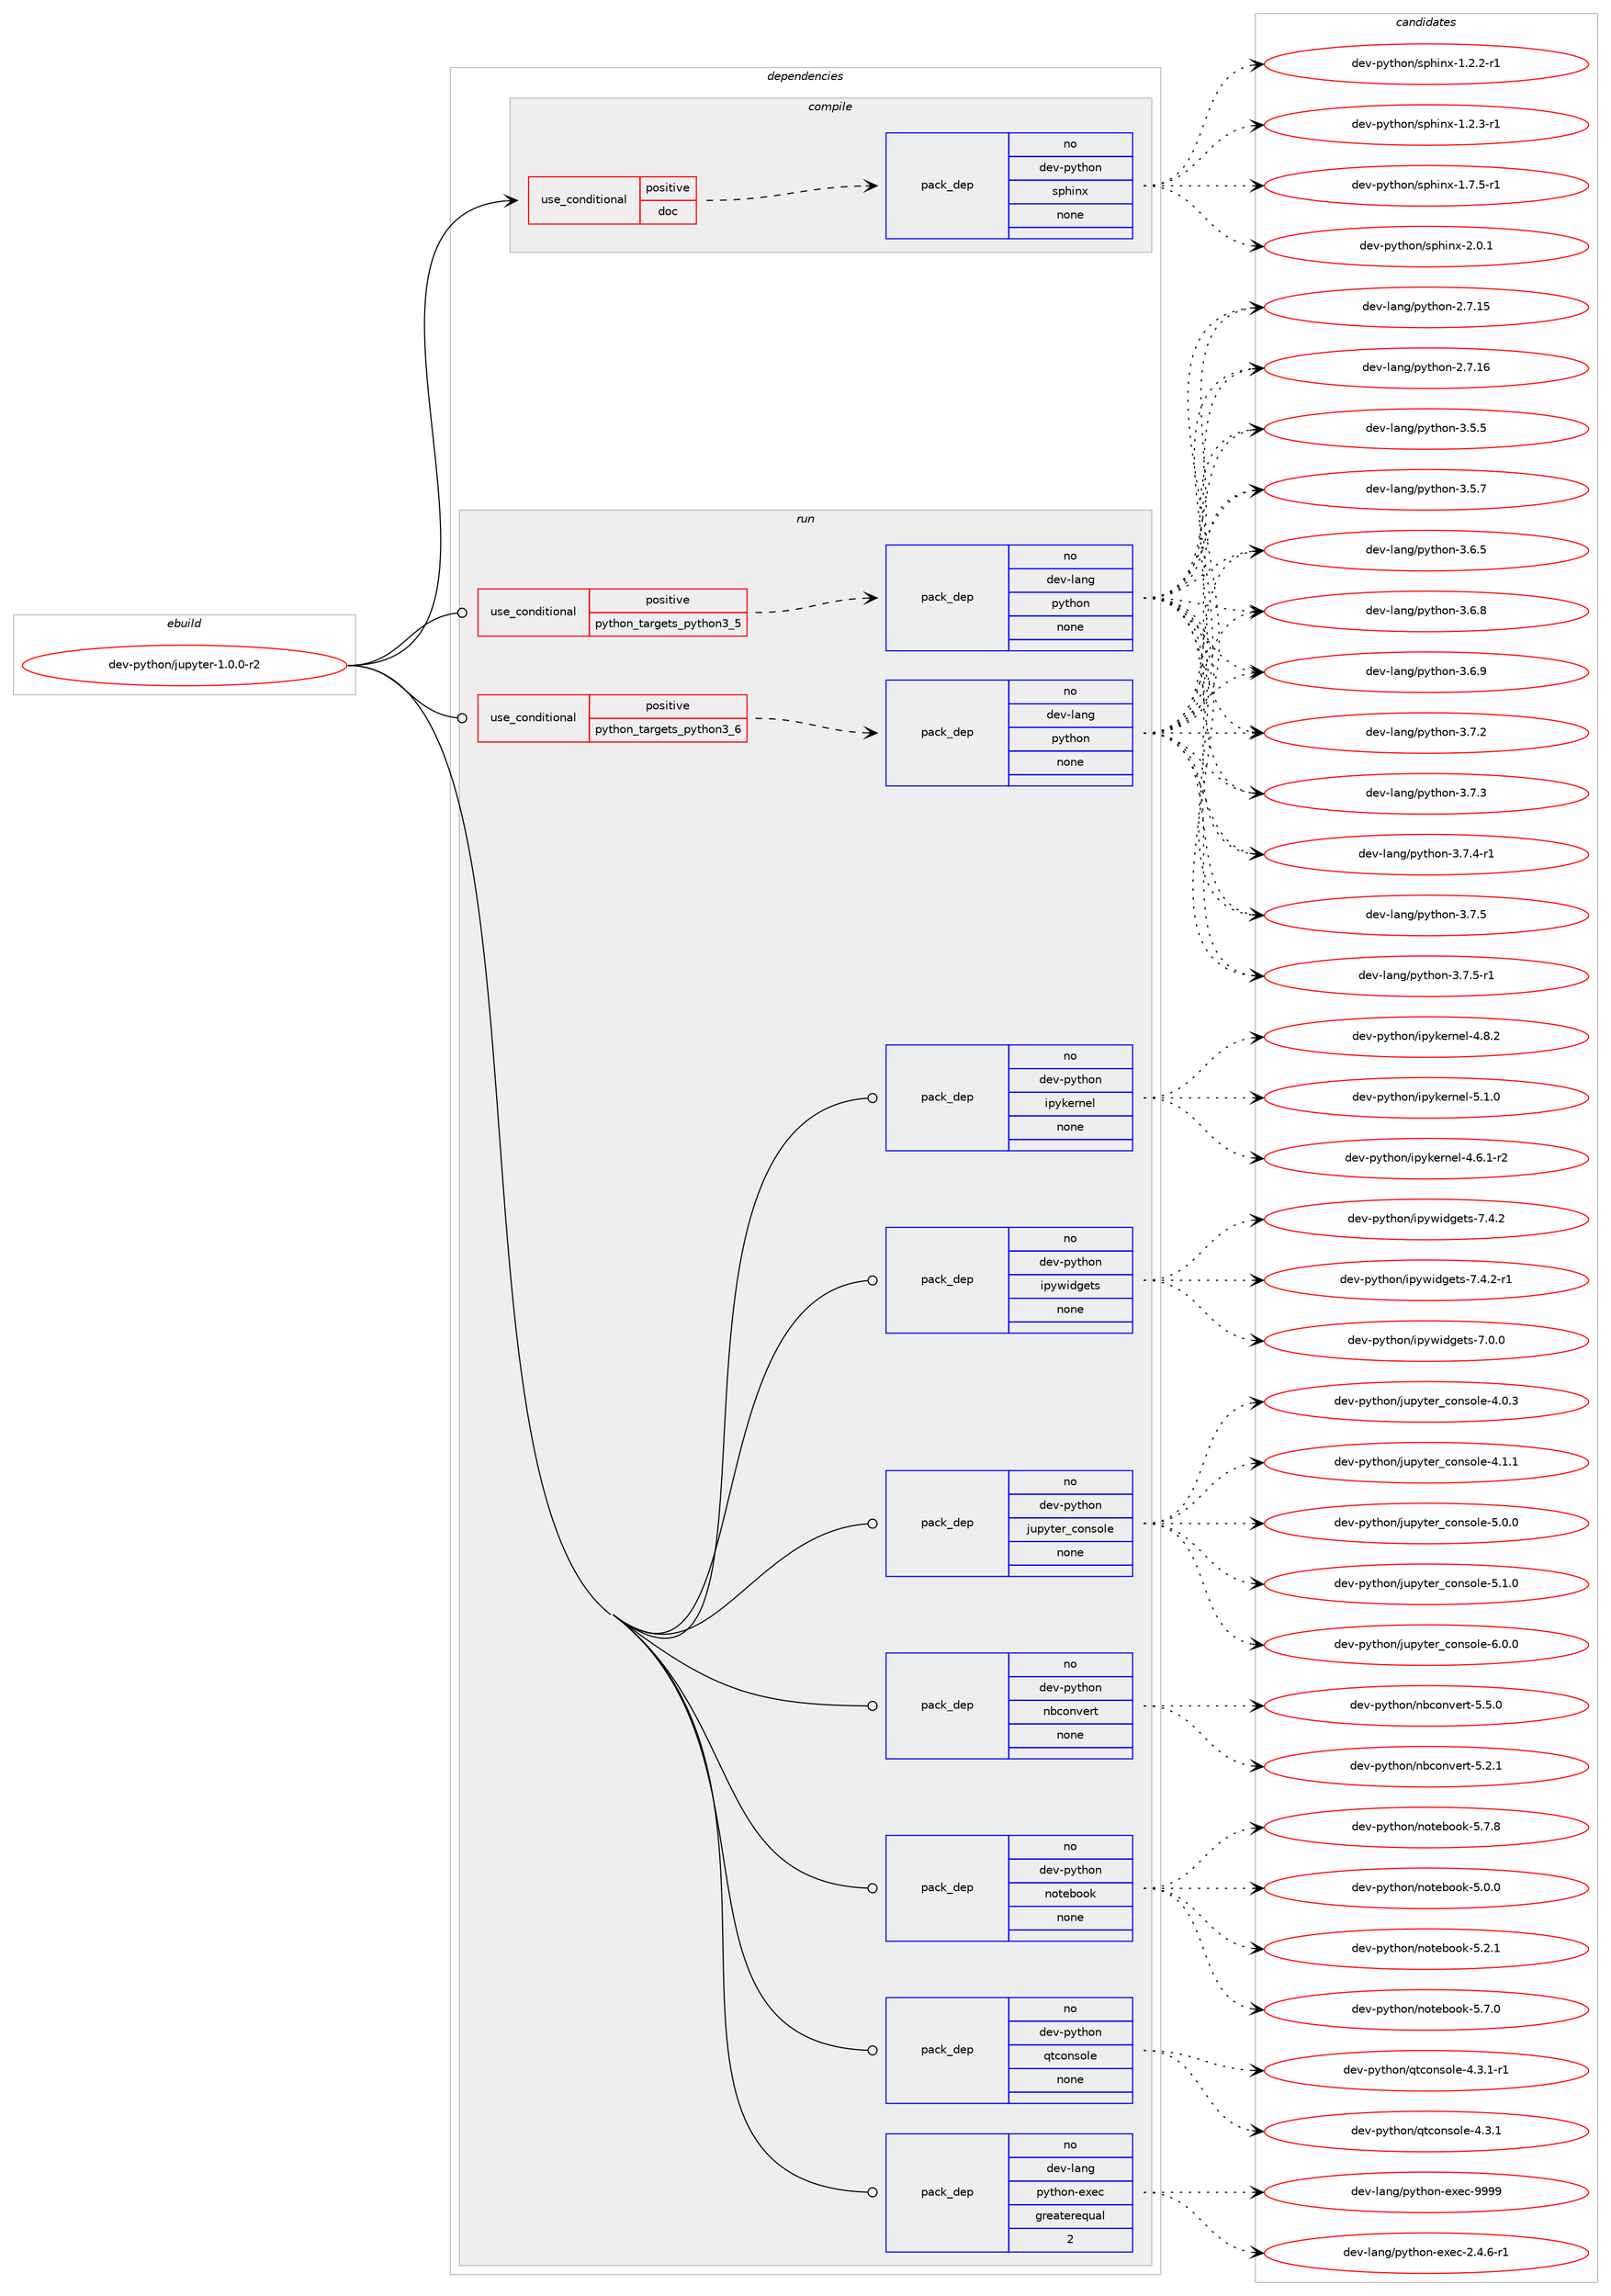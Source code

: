 digraph prolog {

# *************
# Graph options
# *************

newrank=true;
concentrate=true;
compound=true;
graph [rankdir=LR,fontname=Helvetica,fontsize=10,ranksep=1.5];#, ranksep=2.5, nodesep=0.2];
edge  [arrowhead=vee];
node  [fontname=Helvetica,fontsize=10];

# **********
# The ebuild
# **********

subgraph cluster_leftcol {
color=gray;
rank=same;
label=<<i>ebuild</i>>;
id [label="dev-python/jupyter-1.0.0-r2", color=red, width=4, href="../dev-python/jupyter-1.0.0-r2.svg"];
}

# ****************
# The dependencies
# ****************

subgraph cluster_midcol {
color=gray;
label=<<i>dependencies</i>>;
subgraph cluster_compile {
fillcolor="#eeeeee";
style=filled;
label=<<i>compile</i>>;
subgraph cond141630 {
dependency611789 [label=<<TABLE BORDER="0" CELLBORDER="1" CELLSPACING="0" CELLPADDING="4"><TR><TD ROWSPAN="3" CELLPADDING="10">use_conditional</TD></TR><TR><TD>positive</TD></TR><TR><TD>doc</TD></TR></TABLE>>, shape=none, color=red];
subgraph pack458356 {
dependency611790 [label=<<TABLE BORDER="0" CELLBORDER="1" CELLSPACING="0" CELLPADDING="4" WIDTH="220"><TR><TD ROWSPAN="6" CELLPADDING="30">pack_dep</TD></TR><TR><TD WIDTH="110">no</TD></TR><TR><TD>dev-python</TD></TR><TR><TD>sphinx</TD></TR><TR><TD>none</TD></TR><TR><TD></TD></TR></TABLE>>, shape=none, color=blue];
}
dependency611789:e -> dependency611790:w [weight=20,style="dashed",arrowhead="vee"];
}
id:e -> dependency611789:w [weight=20,style="solid",arrowhead="vee"];
}
subgraph cluster_compileandrun {
fillcolor="#eeeeee";
style=filled;
label=<<i>compile and run</i>>;
}
subgraph cluster_run {
fillcolor="#eeeeee";
style=filled;
label=<<i>run</i>>;
subgraph cond141631 {
dependency611791 [label=<<TABLE BORDER="0" CELLBORDER="1" CELLSPACING="0" CELLPADDING="4"><TR><TD ROWSPAN="3" CELLPADDING="10">use_conditional</TD></TR><TR><TD>positive</TD></TR><TR><TD>python_targets_python3_5</TD></TR></TABLE>>, shape=none, color=red];
subgraph pack458357 {
dependency611792 [label=<<TABLE BORDER="0" CELLBORDER="1" CELLSPACING="0" CELLPADDING="4" WIDTH="220"><TR><TD ROWSPAN="6" CELLPADDING="30">pack_dep</TD></TR><TR><TD WIDTH="110">no</TD></TR><TR><TD>dev-lang</TD></TR><TR><TD>python</TD></TR><TR><TD>none</TD></TR><TR><TD></TD></TR></TABLE>>, shape=none, color=blue];
}
dependency611791:e -> dependency611792:w [weight=20,style="dashed",arrowhead="vee"];
}
id:e -> dependency611791:w [weight=20,style="solid",arrowhead="odot"];
subgraph cond141632 {
dependency611793 [label=<<TABLE BORDER="0" CELLBORDER="1" CELLSPACING="0" CELLPADDING="4"><TR><TD ROWSPAN="3" CELLPADDING="10">use_conditional</TD></TR><TR><TD>positive</TD></TR><TR><TD>python_targets_python3_6</TD></TR></TABLE>>, shape=none, color=red];
subgraph pack458358 {
dependency611794 [label=<<TABLE BORDER="0" CELLBORDER="1" CELLSPACING="0" CELLPADDING="4" WIDTH="220"><TR><TD ROWSPAN="6" CELLPADDING="30">pack_dep</TD></TR><TR><TD WIDTH="110">no</TD></TR><TR><TD>dev-lang</TD></TR><TR><TD>python</TD></TR><TR><TD>none</TD></TR><TR><TD></TD></TR></TABLE>>, shape=none, color=blue];
}
dependency611793:e -> dependency611794:w [weight=20,style="dashed",arrowhead="vee"];
}
id:e -> dependency611793:w [weight=20,style="solid",arrowhead="odot"];
subgraph pack458359 {
dependency611795 [label=<<TABLE BORDER="0" CELLBORDER="1" CELLSPACING="0" CELLPADDING="4" WIDTH="220"><TR><TD ROWSPAN="6" CELLPADDING="30">pack_dep</TD></TR><TR><TD WIDTH="110">no</TD></TR><TR><TD>dev-lang</TD></TR><TR><TD>python-exec</TD></TR><TR><TD>greaterequal</TD></TR><TR><TD>2</TD></TR></TABLE>>, shape=none, color=blue];
}
id:e -> dependency611795:w [weight=20,style="solid",arrowhead="odot"];
subgraph pack458360 {
dependency611796 [label=<<TABLE BORDER="0" CELLBORDER="1" CELLSPACING="0" CELLPADDING="4" WIDTH="220"><TR><TD ROWSPAN="6" CELLPADDING="30">pack_dep</TD></TR><TR><TD WIDTH="110">no</TD></TR><TR><TD>dev-python</TD></TR><TR><TD>ipykernel</TD></TR><TR><TD>none</TD></TR><TR><TD></TD></TR></TABLE>>, shape=none, color=blue];
}
id:e -> dependency611796:w [weight=20,style="solid",arrowhead="odot"];
subgraph pack458361 {
dependency611797 [label=<<TABLE BORDER="0" CELLBORDER="1" CELLSPACING="0" CELLPADDING="4" WIDTH="220"><TR><TD ROWSPAN="6" CELLPADDING="30">pack_dep</TD></TR><TR><TD WIDTH="110">no</TD></TR><TR><TD>dev-python</TD></TR><TR><TD>ipywidgets</TD></TR><TR><TD>none</TD></TR><TR><TD></TD></TR></TABLE>>, shape=none, color=blue];
}
id:e -> dependency611797:w [weight=20,style="solid",arrowhead="odot"];
subgraph pack458362 {
dependency611798 [label=<<TABLE BORDER="0" CELLBORDER="1" CELLSPACING="0" CELLPADDING="4" WIDTH="220"><TR><TD ROWSPAN="6" CELLPADDING="30">pack_dep</TD></TR><TR><TD WIDTH="110">no</TD></TR><TR><TD>dev-python</TD></TR><TR><TD>jupyter_console</TD></TR><TR><TD>none</TD></TR><TR><TD></TD></TR></TABLE>>, shape=none, color=blue];
}
id:e -> dependency611798:w [weight=20,style="solid",arrowhead="odot"];
subgraph pack458363 {
dependency611799 [label=<<TABLE BORDER="0" CELLBORDER="1" CELLSPACING="0" CELLPADDING="4" WIDTH="220"><TR><TD ROWSPAN="6" CELLPADDING="30">pack_dep</TD></TR><TR><TD WIDTH="110">no</TD></TR><TR><TD>dev-python</TD></TR><TR><TD>nbconvert</TD></TR><TR><TD>none</TD></TR><TR><TD></TD></TR></TABLE>>, shape=none, color=blue];
}
id:e -> dependency611799:w [weight=20,style="solid",arrowhead="odot"];
subgraph pack458364 {
dependency611800 [label=<<TABLE BORDER="0" CELLBORDER="1" CELLSPACING="0" CELLPADDING="4" WIDTH="220"><TR><TD ROWSPAN="6" CELLPADDING="30">pack_dep</TD></TR><TR><TD WIDTH="110">no</TD></TR><TR><TD>dev-python</TD></TR><TR><TD>notebook</TD></TR><TR><TD>none</TD></TR><TR><TD></TD></TR></TABLE>>, shape=none, color=blue];
}
id:e -> dependency611800:w [weight=20,style="solid",arrowhead="odot"];
subgraph pack458365 {
dependency611801 [label=<<TABLE BORDER="0" CELLBORDER="1" CELLSPACING="0" CELLPADDING="4" WIDTH="220"><TR><TD ROWSPAN="6" CELLPADDING="30">pack_dep</TD></TR><TR><TD WIDTH="110">no</TD></TR><TR><TD>dev-python</TD></TR><TR><TD>qtconsole</TD></TR><TR><TD>none</TD></TR><TR><TD></TD></TR></TABLE>>, shape=none, color=blue];
}
id:e -> dependency611801:w [weight=20,style="solid",arrowhead="odot"];
}
}

# **************
# The candidates
# **************

subgraph cluster_choices {
rank=same;
color=gray;
label=<<i>candidates</i>>;

subgraph choice458356 {
color=black;
nodesep=1;
choice10010111845112121116104111110471151121041051101204549465046504511449 [label="dev-python/sphinx-1.2.2-r1", color=red, width=4,href="../dev-python/sphinx-1.2.2-r1.svg"];
choice10010111845112121116104111110471151121041051101204549465046514511449 [label="dev-python/sphinx-1.2.3-r1", color=red, width=4,href="../dev-python/sphinx-1.2.3-r1.svg"];
choice10010111845112121116104111110471151121041051101204549465546534511449 [label="dev-python/sphinx-1.7.5-r1", color=red, width=4,href="../dev-python/sphinx-1.7.5-r1.svg"];
choice1001011184511212111610411111047115112104105110120455046484649 [label="dev-python/sphinx-2.0.1", color=red, width=4,href="../dev-python/sphinx-2.0.1.svg"];
dependency611790:e -> choice10010111845112121116104111110471151121041051101204549465046504511449:w [style=dotted,weight="100"];
dependency611790:e -> choice10010111845112121116104111110471151121041051101204549465046514511449:w [style=dotted,weight="100"];
dependency611790:e -> choice10010111845112121116104111110471151121041051101204549465546534511449:w [style=dotted,weight="100"];
dependency611790:e -> choice1001011184511212111610411111047115112104105110120455046484649:w [style=dotted,weight="100"];
}
subgraph choice458357 {
color=black;
nodesep=1;
choice10010111845108971101034711212111610411111045504655464953 [label="dev-lang/python-2.7.15", color=red, width=4,href="../dev-lang/python-2.7.15.svg"];
choice10010111845108971101034711212111610411111045504655464954 [label="dev-lang/python-2.7.16", color=red, width=4,href="../dev-lang/python-2.7.16.svg"];
choice100101118451089711010347112121116104111110455146534653 [label="dev-lang/python-3.5.5", color=red, width=4,href="../dev-lang/python-3.5.5.svg"];
choice100101118451089711010347112121116104111110455146534655 [label="dev-lang/python-3.5.7", color=red, width=4,href="../dev-lang/python-3.5.7.svg"];
choice100101118451089711010347112121116104111110455146544653 [label="dev-lang/python-3.6.5", color=red, width=4,href="../dev-lang/python-3.6.5.svg"];
choice100101118451089711010347112121116104111110455146544656 [label="dev-lang/python-3.6.8", color=red, width=4,href="../dev-lang/python-3.6.8.svg"];
choice100101118451089711010347112121116104111110455146544657 [label="dev-lang/python-3.6.9", color=red, width=4,href="../dev-lang/python-3.6.9.svg"];
choice100101118451089711010347112121116104111110455146554650 [label="dev-lang/python-3.7.2", color=red, width=4,href="../dev-lang/python-3.7.2.svg"];
choice100101118451089711010347112121116104111110455146554651 [label="dev-lang/python-3.7.3", color=red, width=4,href="../dev-lang/python-3.7.3.svg"];
choice1001011184510897110103471121211161041111104551465546524511449 [label="dev-lang/python-3.7.4-r1", color=red, width=4,href="../dev-lang/python-3.7.4-r1.svg"];
choice100101118451089711010347112121116104111110455146554653 [label="dev-lang/python-3.7.5", color=red, width=4,href="../dev-lang/python-3.7.5.svg"];
choice1001011184510897110103471121211161041111104551465546534511449 [label="dev-lang/python-3.7.5-r1", color=red, width=4,href="../dev-lang/python-3.7.5-r1.svg"];
dependency611792:e -> choice10010111845108971101034711212111610411111045504655464953:w [style=dotted,weight="100"];
dependency611792:e -> choice10010111845108971101034711212111610411111045504655464954:w [style=dotted,weight="100"];
dependency611792:e -> choice100101118451089711010347112121116104111110455146534653:w [style=dotted,weight="100"];
dependency611792:e -> choice100101118451089711010347112121116104111110455146534655:w [style=dotted,weight="100"];
dependency611792:e -> choice100101118451089711010347112121116104111110455146544653:w [style=dotted,weight="100"];
dependency611792:e -> choice100101118451089711010347112121116104111110455146544656:w [style=dotted,weight="100"];
dependency611792:e -> choice100101118451089711010347112121116104111110455146544657:w [style=dotted,weight="100"];
dependency611792:e -> choice100101118451089711010347112121116104111110455146554650:w [style=dotted,weight="100"];
dependency611792:e -> choice100101118451089711010347112121116104111110455146554651:w [style=dotted,weight="100"];
dependency611792:e -> choice1001011184510897110103471121211161041111104551465546524511449:w [style=dotted,weight="100"];
dependency611792:e -> choice100101118451089711010347112121116104111110455146554653:w [style=dotted,weight="100"];
dependency611792:e -> choice1001011184510897110103471121211161041111104551465546534511449:w [style=dotted,weight="100"];
}
subgraph choice458358 {
color=black;
nodesep=1;
choice10010111845108971101034711212111610411111045504655464953 [label="dev-lang/python-2.7.15", color=red, width=4,href="../dev-lang/python-2.7.15.svg"];
choice10010111845108971101034711212111610411111045504655464954 [label="dev-lang/python-2.7.16", color=red, width=4,href="../dev-lang/python-2.7.16.svg"];
choice100101118451089711010347112121116104111110455146534653 [label="dev-lang/python-3.5.5", color=red, width=4,href="../dev-lang/python-3.5.5.svg"];
choice100101118451089711010347112121116104111110455146534655 [label="dev-lang/python-3.5.7", color=red, width=4,href="../dev-lang/python-3.5.7.svg"];
choice100101118451089711010347112121116104111110455146544653 [label="dev-lang/python-3.6.5", color=red, width=4,href="../dev-lang/python-3.6.5.svg"];
choice100101118451089711010347112121116104111110455146544656 [label="dev-lang/python-3.6.8", color=red, width=4,href="../dev-lang/python-3.6.8.svg"];
choice100101118451089711010347112121116104111110455146544657 [label="dev-lang/python-3.6.9", color=red, width=4,href="../dev-lang/python-3.6.9.svg"];
choice100101118451089711010347112121116104111110455146554650 [label="dev-lang/python-3.7.2", color=red, width=4,href="../dev-lang/python-3.7.2.svg"];
choice100101118451089711010347112121116104111110455146554651 [label="dev-lang/python-3.7.3", color=red, width=4,href="../dev-lang/python-3.7.3.svg"];
choice1001011184510897110103471121211161041111104551465546524511449 [label="dev-lang/python-3.7.4-r1", color=red, width=4,href="../dev-lang/python-3.7.4-r1.svg"];
choice100101118451089711010347112121116104111110455146554653 [label="dev-lang/python-3.7.5", color=red, width=4,href="../dev-lang/python-3.7.5.svg"];
choice1001011184510897110103471121211161041111104551465546534511449 [label="dev-lang/python-3.7.5-r1", color=red, width=4,href="../dev-lang/python-3.7.5-r1.svg"];
dependency611794:e -> choice10010111845108971101034711212111610411111045504655464953:w [style=dotted,weight="100"];
dependency611794:e -> choice10010111845108971101034711212111610411111045504655464954:w [style=dotted,weight="100"];
dependency611794:e -> choice100101118451089711010347112121116104111110455146534653:w [style=dotted,weight="100"];
dependency611794:e -> choice100101118451089711010347112121116104111110455146534655:w [style=dotted,weight="100"];
dependency611794:e -> choice100101118451089711010347112121116104111110455146544653:w [style=dotted,weight="100"];
dependency611794:e -> choice100101118451089711010347112121116104111110455146544656:w [style=dotted,weight="100"];
dependency611794:e -> choice100101118451089711010347112121116104111110455146544657:w [style=dotted,weight="100"];
dependency611794:e -> choice100101118451089711010347112121116104111110455146554650:w [style=dotted,weight="100"];
dependency611794:e -> choice100101118451089711010347112121116104111110455146554651:w [style=dotted,weight="100"];
dependency611794:e -> choice1001011184510897110103471121211161041111104551465546524511449:w [style=dotted,weight="100"];
dependency611794:e -> choice100101118451089711010347112121116104111110455146554653:w [style=dotted,weight="100"];
dependency611794:e -> choice1001011184510897110103471121211161041111104551465546534511449:w [style=dotted,weight="100"];
}
subgraph choice458359 {
color=black;
nodesep=1;
choice10010111845108971101034711212111610411111045101120101994550465246544511449 [label="dev-lang/python-exec-2.4.6-r1", color=red, width=4,href="../dev-lang/python-exec-2.4.6-r1.svg"];
choice10010111845108971101034711212111610411111045101120101994557575757 [label="dev-lang/python-exec-9999", color=red, width=4,href="../dev-lang/python-exec-9999.svg"];
dependency611795:e -> choice10010111845108971101034711212111610411111045101120101994550465246544511449:w [style=dotted,weight="100"];
dependency611795:e -> choice10010111845108971101034711212111610411111045101120101994557575757:w [style=dotted,weight="100"];
}
subgraph choice458360 {
color=black;
nodesep=1;
choice10010111845112121116104111110471051121211071011141101011084552465446494511450 [label="dev-python/ipykernel-4.6.1-r2", color=red, width=4,href="../dev-python/ipykernel-4.6.1-r2.svg"];
choice1001011184511212111610411111047105112121107101114110101108455246564650 [label="dev-python/ipykernel-4.8.2", color=red, width=4,href="../dev-python/ipykernel-4.8.2.svg"];
choice1001011184511212111610411111047105112121107101114110101108455346494648 [label="dev-python/ipykernel-5.1.0", color=red, width=4,href="../dev-python/ipykernel-5.1.0.svg"];
dependency611796:e -> choice10010111845112121116104111110471051121211071011141101011084552465446494511450:w [style=dotted,weight="100"];
dependency611796:e -> choice1001011184511212111610411111047105112121107101114110101108455246564650:w [style=dotted,weight="100"];
dependency611796:e -> choice1001011184511212111610411111047105112121107101114110101108455346494648:w [style=dotted,weight="100"];
}
subgraph choice458361 {
color=black;
nodesep=1;
choice1001011184511212111610411111047105112121119105100103101116115455546484648 [label="dev-python/ipywidgets-7.0.0", color=red, width=4,href="../dev-python/ipywidgets-7.0.0.svg"];
choice1001011184511212111610411111047105112121119105100103101116115455546524650 [label="dev-python/ipywidgets-7.4.2", color=red, width=4,href="../dev-python/ipywidgets-7.4.2.svg"];
choice10010111845112121116104111110471051121211191051001031011161154555465246504511449 [label="dev-python/ipywidgets-7.4.2-r1", color=red, width=4,href="../dev-python/ipywidgets-7.4.2-r1.svg"];
dependency611797:e -> choice1001011184511212111610411111047105112121119105100103101116115455546484648:w [style=dotted,weight="100"];
dependency611797:e -> choice1001011184511212111610411111047105112121119105100103101116115455546524650:w [style=dotted,weight="100"];
dependency611797:e -> choice10010111845112121116104111110471051121211191051001031011161154555465246504511449:w [style=dotted,weight="100"];
}
subgraph choice458362 {
color=black;
nodesep=1;
choice10010111845112121116104111110471061171121211161011149599111110115111108101455246484651 [label="dev-python/jupyter_console-4.0.3", color=red, width=4,href="../dev-python/jupyter_console-4.0.3.svg"];
choice10010111845112121116104111110471061171121211161011149599111110115111108101455246494649 [label="dev-python/jupyter_console-4.1.1", color=red, width=4,href="../dev-python/jupyter_console-4.1.1.svg"];
choice10010111845112121116104111110471061171121211161011149599111110115111108101455346484648 [label="dev-python/jupyter_console-5.0.0", color=red, width=4,href="../dev-python/jupyter_console-5.0.0.svg"];
choice10010111845112121116104111110471061171121211161011149599111110115111108101455346494648 [label="dev-python/jupyter_console-5.1.0", color=red, width=4,href="../dev-python/jupyter_console-5.1.0.svg"];
choice10010111845112121116104111110471061171121211161011149599111110115111108101455446484648 [label="dev-python/jupyter_console-6.0.0", color=red, width=4,href="../dev-python/jupyter_console-6.0.0.svg"];
dependency611798:e -> choice10010111845112121116104111110471061171121211161011149599111110115111108101455246484651:w [style=dotted,weight="100"];
dependency611798:e -> choice10010111845112121116104111110471061171121211161011149599111110115111108101455246494649:w [style=dotted,weight="100"];
dependency611798:e -> choice10010111845112121116104111110471061171121211161011149599111110115111108101455346484648:w [style=dotted,weight="100"];
dependency611798:e -> choice10010111845112121116104111110471061171121211161011149599111110115111108101455346494648:w [style=dotted,weight="100"];
dependency611798:e -> choice10010111845112121116104111110471061171121211161011149599111110115111108101455446484648:w [style=dotted,weight="100"];
}
subgraph choice458363 {
color=black;
nodesep=1;
choice10010111845112121116104111110471109899111110118101114116455346504649 [label="dev-python/nbconvert-5.2.1", color=red, width=4,href="../dev-python/nbconvert-5.2.1.svg"];
choice10010111845112121116104111110471109899111110118101114116455346534648 [label="dev-python/nbconvert-5.5.0", color=red, width=4,href="../dev-python/nbconvert-5.5.0.svg"];
dependency611799:e -> choice10010111845112121116104111110471109899111110118101114116455346504649:w [style=dotted,weight="100"];
dependency611799:e -> choice10010111845112121116104111110471109899111110118101114116455346534648:w [style=dotted,weight="100"];
}
subgraph choice458364 {
color=black;
nodesep=1;
choice100101118451121211161041111104711011111610198111111107455346484648 [label="dev-python/notebook-5.0.0", color=red, width=4,href="../dev-python/notebook-5.0.0.svg"];
choice100101118451121211161041111104711011111610198111111107455346504649 [label="dev-python/notebook-5.2.1", color=red, width=4,href="../dev-python/notebook-5.2.1.svg"];
choice100101118451121211161041111104711011111610198111111107455346554648 [label="dev-python/notebook-5.7.0", color=red, width=4,href="../dev-python/notebook-5.7.0.svg"];
choice100101118451121211161041111104711011111610198111111107455346554656 [label="dev-python/notebook-5.7.8", color=red, width=4,href="../dev-python/notebook-5.7.8.svg"];
dependency611800:e -> choice100101118451121211161041111104711011111610198111111107455346484648:w [style=dotted,weight="100"];
dependency611800:e -> choice100101118451121211161041111104711011111610198111111107455346504649:w [style=dotted,weight="100"];
dependency611800:e -> choice100101118451121211161041111104711011111610198111111107455346554648:w [style=dotted,weight="100"];
dependency611800:e -> choice100101118451121211161041111104711011111610198111111107455346554656:w [style=dotted,weight="100"];
}
subgraph choice458365 {
color=black;
nodesep=1;
choice100101118451121211161041111104711311699111110115111108101455246514649 [label="dev-python/qtconsole-4.3.1", color=red, width=4,href="../dev-python/qtconsole-4.3.1.svg"];
choice1001011184511212111610411111047113116991111101151111081014552465146494511449 [label="dev-python/qtconsole-4.3.1-r1", color=red, width=4,href="../dev-python/qtconsole-4.3.1-r1.svg"];
dependency611801:e -> choice100101118451121211161041111104711311699111110115111108101455246514649:w [style=dotted,weight="100"];
dependency611801:e -> choice1001011184511212111610411111047113116991111101151111081014552465146494511449:w [style=dotted,weight="100"];
}
}

}
